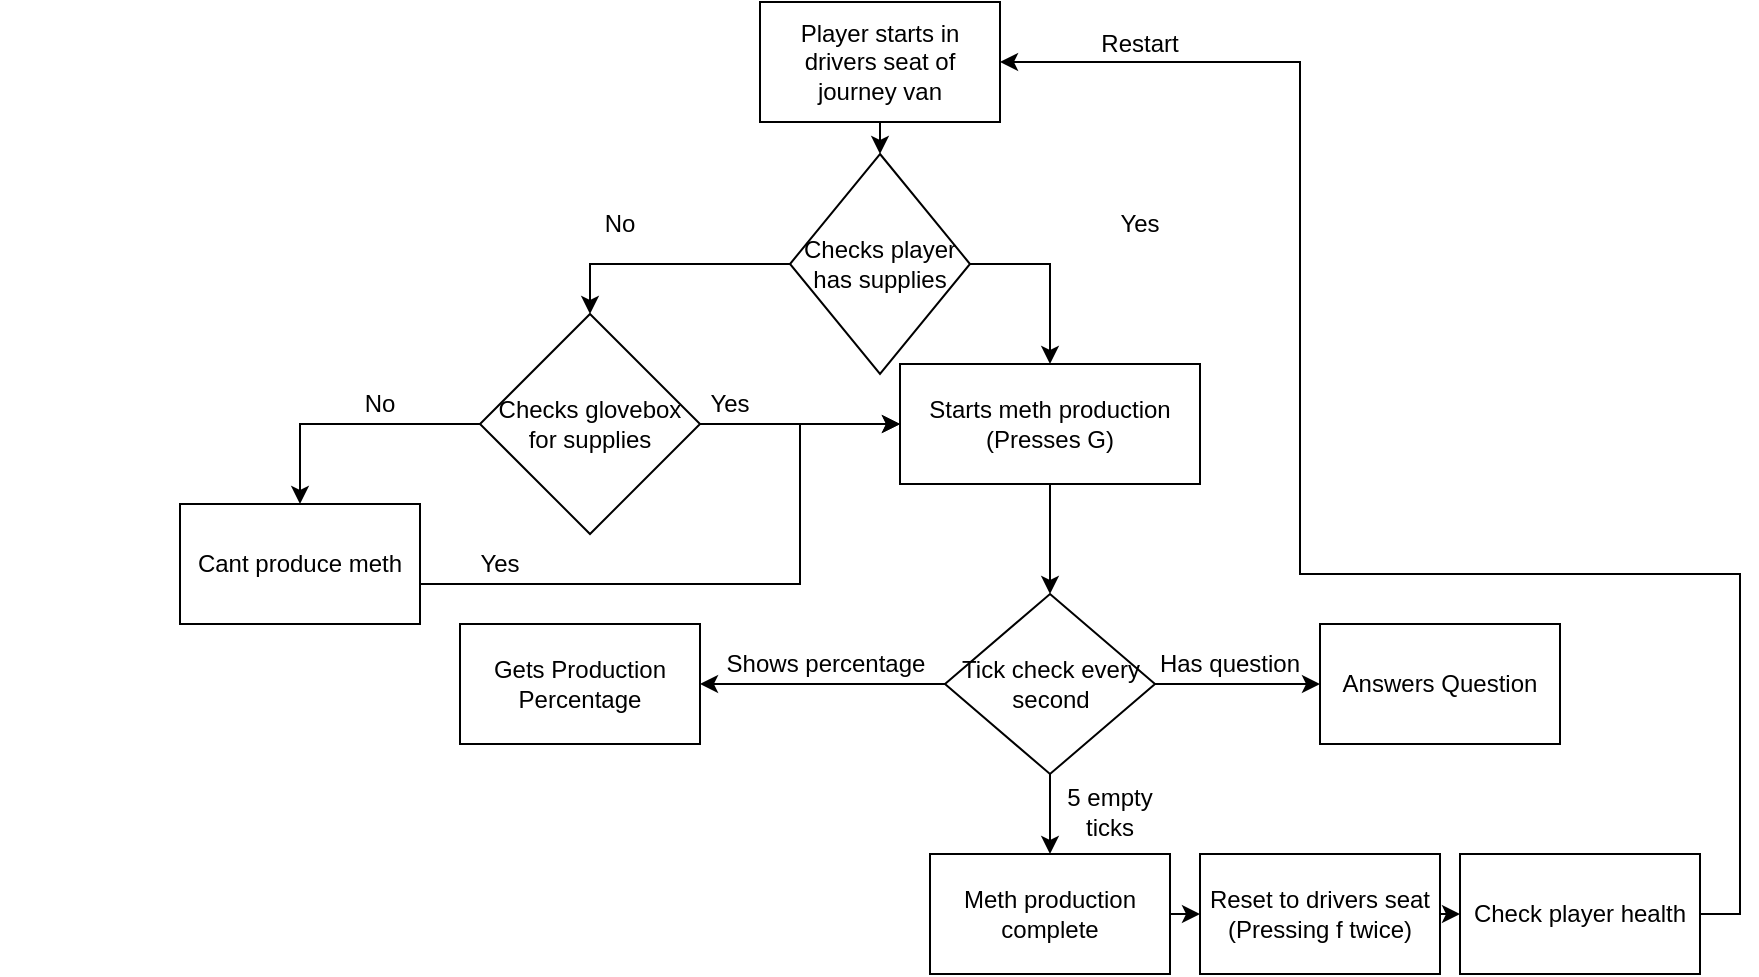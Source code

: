 <mxfile version="20.8.10" type="device"><diagram id="ErTXEHe2TVmZ4z62h1Rc" name="Page-1"><mxGraphModel dx="1434" dy="756" grid="1" gridSize="10" guides="1" tooltips="1" connect="1" arrows="1" fold="1" page="1" pageScale="1" pageWidth="1169" pageHeight="827" math="0" shadow="0"><root><mxCell id="0"/><mxCell id="1" parent="0"/><mxCell id="iglUZCQHkSlowVMkAa_b-49" value="" style="group" parent="1" vertex="1" connectable="0"><mxGeometry x="50" y="24" width="870" height="486" as="geometry"/></mxCell><mxCell id="iglUZCQHkSlowVMkAa_b-1" value="Player starts in drivers seat of journey van" style="rounded=0;whiteSpace=wrap;html=1;" parent="iglUZCQHkSlowVMkAa_b-49" vertex="1"><mxGeometry x="380" width="120" height="60" as="geometry"/></mxCell><mxCell id="iglUZCQHkSlowVMkAa_b-2" value="Checks player has supplies" style="rhombus;whiteSpace=wrap;html=1;" parent="iglUZCQHkSlowVMkAa_b-49" vertex="1"><mxGeometry x="395" y="76" width="90" height="110" as="geometry"/></mxCell><mxCell id="iglUZCQHkSlowVMkAa_b-3" style="edgeStyle=orthogonalEdgeStyle;rounded=0;orthogonalLoop=1;jettySize=auto;html=1;exitX=0.5;exitY=1;exitDx=0;exitDy=0;entryX=0.5;entryY=0;entryDx=0;entryDy=0;" parent="iglUZCQHkSlowVMkAa_b-49" source="iglUZCQHkSlowVMkAa_b-1" target="iglUZCQHkSlowVMkAa_b-2" edge="1"><mxGeometry relative="1" as="geometry"/></mxCell><mxCell id="iglUZCQHkSlowVMkAa_b-4" value="Starts meth production (Presses G)" style="rounded=0;whiteSpace=wrap;html=1;" parent="iglUZCQHkSlowVMkAa_b-49" vertex="1"><mxGeometry x="450" y="181" width="150" height="60" as="geometry"/></mxCell><mxCell id="iglUZCQHkSlowVMkAa_b-10" style="edgeStyle=orthogonalEdgeStyle;rounded=0;orthogonalLoop=1;jettySize=auto;html=1;exitX=1;exitY=0.5;exitDx=0;exitDy=0;entryX=0.5;entryY=0;entryDx=0;entryDy=0;" parent="iglUZCQHkSlowVMkAa_b-49" source="iglUZCQHkSlowVMkAa_b-2" target="iglUZCQHkSlowVMkAa_b-4" edge="1"><mxGeometry relative="1" as="geometry"/></mxCell><mxCell id="iglUZCQHkSlowVMkAa_b-19" style="edgeStyle=orthogonalEdgeStyle;rounded=0;orthogonalLoop=1;jettySize=auto;html=1;exitX=1;exitY=0.5;exitDx=0;exitDy=0;entryX=0;entryY=0.5;entryDx=0;entryDy=0;" parent="iglUZCQHkSlowVMkAa_b-49" source="iglUZCQHkSlowVMkAa_b-7" target="iglUZCQHkSlowVMkAa_b-4" edge="1"><mxGeometry relative="1" as="geometry"/></mxCell><mxCell id="iglUZCQHkSlowVMkAa_b-7" value="Checks glovebox for supplies" style="rhombus;whiteSpace=wrap;html=1;" parent="iglUZCQHkSlowVMkAa_b-49" vertex="1"><mxGeometry x="240" y="156" width="110" height="110" as="geometry"/></mxCell><mxCell id="iglUZCQHkSlowVMkAa_b-8" style="edgeStyle=orthogonalEdgeStyle;rounded=0;orthogonalLoop=1;jettySize=auto;html=1;exitX=0;exitY=0.5;exitDx=0;exitDy=0;entryX=0.5;entryY=0;entryDx=0;entryDy=0;" parent="iglUZCQHkSlowVMkAa_b-49" source="iglUZCQHkSlowVMkAa_b-2" target="iglUZCQHkSlowVMkAa_b-7" edge="1"><mxGeometry relative="1" as="geometry"/></mxCell><mxCell id="iglUZCQHkSlowVMkAa_b-9" value="No" style="text;html=1;strokeColor=none;fillColor=none;align=center;verticalAlign=middle;whiteSpace=wrap;rounded=0;" parent="iglUZCQHkSlowVMkAa_b-49" vertex="1"><mxGeometry x="280" y="96" width="60" height="30" as="geometry"/></mxCell><mxCell id="iglUZCQHkSlowVMkAa_b-11" value="Yes" style="text;html=1;strokeColor=none;fillColor=none;align=center;verticalAlign=middle;whiteSpace=wrap;rounded=0;" parent="iglUZCQHkSlowVMkAa_b-49" vertex="1"><mxGeometry x="540" y="96" width="60" height="30" as="geometry"/></mxCell><mxCell id="iglUZCQHkSlowVMkAa_b-20" style="edgeStyle=orthogonalEdgeStyle;rounded=0;orthogonalLoop=1;jettySize=auto;html=1;exitX=1;exitY=0.5;exitDx=0;exitDy=0;entryX=0;entryY=0.5;entryDx=0;entryDy=0;" parent="iglUZCQHkSlowVMkAa_b-49" source="iglUZCQHkSlowVMkAa_b-15" target="iglUZCQHkSlowVMkAa_b-4" edge="1"><mxGeometry relative="1" as="geometry"><Array as="points"><mxPoint x="210" y="291"/><mxPoint x="400" y="291"/><mxPoint x="400" y="211"/></Array><mxPoint x="230" y="291" as="sourcePoint"/></mxGeometry></mxCell><mxCell id="iglUZCQHkSlowVMkAa_b-13" style="edgeStyle=orthogonalEdgeStyle;rounded=0;orthogonalLoop=1;jettySize=auto;html=1;exitX=0;exitY=0.5;exitDx=0;exitDy=0;entryX=0.5;entryY=0;entryDx=0;entryDy=0;" parent="iglUZCQHkSlowVMkAa_b-49" source="iglUZCQHkSlowVMkAa_b-7" target="iglUZCQHkSlowVMkAa_b-15" edge="1"><mxGeometry relative="1" as="geometry"><mxPoint x="175" y="236" as="targetPoint"/></mxGeometry></mxCell><mxCell id="iglUZCQHkSlowVMkAa_b-14" value="No" style="text;html=1;strokeColor=none;fillColor=none;align=center;verticalAlign=middle;whiteSpace=wrap;rounded=0;" parent="iglUZCQHkSlowVMkAa_b-49" vertex="1"><mxGeometry x="160" y="186" width="60" height="30" as="geometry"/></mxCell><mxCell id="iglUZCQHkSlowVMkAa_b-15" value="Cant produce meth" style="rounded=0;whiteSpace=wrap;html=1;" parent="iglUZCQHkSlowVMkAa_b-49" vertex="1"><mxGeometry x="90" y="251" width="120" height="60" as="geometry"/></mxCell><mxCell id="iglUZCQHkSlowVMkAa_b-24" value="Tick check every second" style="rhombus;whiteSpace=wrap;html=1;" parent="iglUZCQHkSlowVMkAa_b-49" vertex="1"><mxGeometry x="472.5" y="296" width="105" height="90" as="geometry"/></mxCell><mxCell id="iglUZCQHkSlowVMkAa_b-25" style="edgeStyle=orthogonalEdgeStyle;rounded=0;orthogonalLoop=1;jettySize=auto;html=1;exitX=0.5;exitY=1;exitDx=0;exitDy=0;entryX=0.5;entryY=0;entryDx=0;entryDy=0;" parent="iglUZCQHkSlowVMkAa_b-49" source="iglUZCQHkSlowVMkAa_b-4" target="iglUZCQHkSlowVMkAa_b-24" edge="1"><mxGeometry relative="1" as="geometry"/></mxCell><mxCell id="iglUZCQHkSlowVMkAa_b-26" value="Yes" style="text;html=1;strokeColor=none;fillColor=none;align=center;verticalAlign=middle;whiteSpace=wrap;rounded=0;" parent="iglUZCQHkSlowVMkAa_b-49" vertex="1"><mxGeometry x="220" y="266" width="60" height="30" as="geometry"/></mxCell><mxCell id="iglUZCQHkSlowVMkAa_b-27" value="Yes" style="text;html=1;strokeColor=none;fillColor=none;align=center;verticalAlign=middle;whiteSpace=wrap;rounded=0;" parent="iglUZCQHkSlowVMkAa_b-49" vertex="1"><mxGeometry x="335" y="186" width="60" height="30" as="geometry"/></mxCell><mxCell id="iglUZCQHkSlowVMkAa_b-31" value="Answers Question" style="rounded=0;whiteSpace=wrap;html=1;" parent="iglUZCQHkSlowVMkAa_b-49" vertex="1"><mxGeometry x="660" y="311" width="120" height="60" as="geometry"/></mxCell><mxCell id="iglUZCQHkSlowVMkAa_b-33" style="edgeStyle=orthogonalEdgeStyle;rounded=0;orthogonalLoop=1;jettySize=auto;html=1;exitX=1;exitY=0.5;exitDx=0;exitDy=0;entryX=0;entryY=0.5;entryDx=0;entryDy=0;" parent="iglUZCQHkSlowVMkAa_b-49" source="iglUZCQHkSlowVMkAa_b-24" target="iglUZCQHkSlowVMkAa_b-31" edge="1"><mxGeometry relative="1" as="geometry"/></mxCell><mxCell id="iglUZCQHkSlowVMkAa_b-32" value="Gets Production Percentage" style="rounded=0;whiteSpace=wrap;html=1;" parent="iglUZCQHkSlowVMkAa_b-49" vertex="1"><mxGeometry x="230" y="311" width="120" height="60" as="geometry"/></mxCell><mxCell id="iglUZCQHkSlowVMkAa_b-34" style="edgeStyle=orthogonalEdgeStyle;rounded=0;orthogonalLoop=1;jettySize=auto;html=1;exitX=0;exitY=0.5;exitDx=0;exitDy=0;entryX=1;entryY=0.5;entryDx=0;entryDy=0;" parent="iglUZCQHkSlowVMkAa_b-49" source="iglUZCQHkSlowVMkAa_b-24" target="iglUZCQHkSlowVMkAa_b-32" edge="1"><mxGeometry relative="1" as="geometry"/></mxCell><mxCell id="iglUZCQHkSlowVMkAa_b-35" value="Has question" style="text;html=1;strokeColor=none;fillColor=none;align=center;verticalAlign=middle;whiteSpace=wrap;rounded=0;" parent="iglUZCQHkSlowVMkAa_b-49" vertex="1"><mxGeometry x="575" y="316" width="80" height="30" as="geometry"/></mxCell><mxCell id="iglUZCQHkSlowVMkAa_b-36" value="Shows percentage" style="text;html=1;strokeColor=none;fillColor=none;align=center;verticalAlign=middle;whiteSpace=wrap;rounded=0;" parent="iglUZCQHkSlowVMkAa_b-49" vertex="1"><mxGeometry x="352.5" y="316" width="120" height="30" as="geometry"/></mxCell><mxCell id="iglUZCQHkSlowVMkAa_b-38" value="Meth production complete" style="rounded=0;whiteSpace=wrap;html=1;" parent="iglUZCQHkSlowVMkAa_b-49" vertex="1"><mxGeometry x="465" y="426" width="120" height="60" as="geometry"/></mxCell><mxCell id="iglUZCQHkSlowVMkAa_b-39" style="edgeStyle=orthogonalEdgeStyle;rounded=0;orthogonalLoop=1;jettySize=auto;html=1;exitX=0.5;exitY=1;exitDx=0;exitDy=0;entryX=0.5;entryY=0;entryDx=0;entryDy=0;" parent="iglUZCQHkSlowVMkAa_b-49" source="iglUZCQHkSlowVMkAa_b-24" target="iglUZCQHkSlowVMkAa_b-38" edge="1"><mxGeometry relative="1" as="geometry"/></mxCell><mxCell id="iglUZCQHkSlowVMkAa_b-40" value="5 empty ticks" style="text;html=1;strokeColor=none;fillColor=none;align=center;verticalAlign=middle;whiteSpace=wrap;rounded=0;" parent="iglUZCQHkSlowVMkAa_b-49" vertex="1"><mxGeometry x="525" y="390" width="60" height="30" as="geometry"/></mxCell><mxCell id="iglUZCQHkSlowVMkAa_b-41" value="Reset to drivers seat (Pressing f twice)" style="rounded=0;whiteSpace=wrap;html=1;" parent="iglUZCQHkSlowVMkAa_b-49" vertex="1"><mxGeometry x="600" y="426" width="120" height="60" as="geometry"/></mxCell><mxCell id="iglUZCQHkSlowVMkAa_b-44" style="edgeStyle=orthogonalEdgeStyle;rounded=0;orthogonalLoop=1;jettySize=auto;html=1;exitX=1;exitY=0.5;exitDx=0;exitDy=0;entryX=0;entryY=0.5;entryDx=0;entryDy=0;" parent="iglUZCQHkSlowVMkAa_b-49" source="iglUZCQHkSlowVMkAa_b-38" target="iglUZCQHkSlowVMkAa_b-41" edge="1"><mxGeometry relative="1" as="geometry"/></mxCell><mxCell id="iglUZCQHkSlowVMkAa_b-46" style="edgeStyle=orthogonalEdgeStyle;rounded=0;orthogonalLoop=1;jettySize=auto;html=1;exitX=1;exitY=0.5;exitDx=0;exitDy=0;entryX=1;entryY=0.5;entryDx=0;entryDy=0;" parent="iglUZCQHkSlowVMkAa_b-49" source="iglUZCQHkSlowVMkAa_b-43" target="iglUZCQHkSlowVMkAa_b-1" edge="1"><mxGeometry relative="1" as="geometry"><Array as="points"><mxPoint x="870" y="456"/><mxPoint x="870" y="286"/><mxPoint x="650" y="286"/><mxPoint x="650" y="30"/></Array></mxGeometry></mxCell><mxCell id="iglUZCQHkSlowVMkAa_b-43" value="Check player health" style="rounded=0;whiteSpace=wrap;html=1;" parent="iglUZCQHkSlowVMkAa_b-49" vertex="1"><mxGeometry x="730" y="426" width="120" height="60" as="geometry"/></mxCell><mxCell id="iglUZCQHkSlowVMkAa_b-45" style="edgeStyle=orthogonalEdgeStyle;rounded=0;orthogonalLoop=1;jettySize=auto;html=1;exitX=1;exitY=0.5;exitDx=0;exitDy=0;entryX=0;entryY=0.5;entryDx=0;entryDy=0;" parent="iglUZCQHkSlowVMkAa_b-49" source="iglUZCQHkSlowVMkAa_b-41" target="iglUZCQHkSlowVMkAa_b-43" edge="1"><mxGeometry relative="1" as="geometry"/></mxCell><mxCell id="iglUZCQHkSlowVMkAa_b-47" value="Restart" style="text;html=1;strokeColor=none;fillColor=none;align=center;verticalAlign=middle;whiteSpace=wrap;rounded=0;" parent="iglUZCQHkSlowVMkAa_b-49" vertex="1"><mxGeometry x="540" y="6" width="60" height="30" as="geometry"/></mxCell></root></mxGraphModel></diagram></mxfile>
